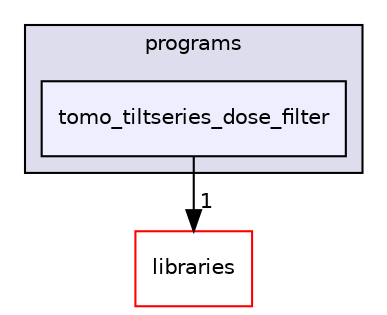 digraph "xmipp/applications/programs/tomo_tiltseries_dose_filter" {
  compound=true
  node [ fontsize="10", fontname="Helvetica"];
  edge [ labelfontsize="10", labelfontname="Helvetica"];
  subgraph clusterdir_592b16dc4070b933e5655da2b0d20bbb {
    graph [ bgcolor="#ddddee", pencolor="black", label="programs" fontname="Helvetica", fontsize="10", URL="dir_592b16dc4070b933e5655da2b0d20bbb.html"]
  dir_cf8b38d1db73a88e2c10c2c0bdb56a43 [shape=box, label="tomo_tiltseries_dose_filter", style="filled", fillcolor="#eeeeff", pencolor="black", URL="dir_cf8b38d1db73a88e2c10c2c0bdb56a43.html"];
  }
  dir_29dba3f3840f20df3b04d1972e99046b [shape=box label="libraries" fillcolor="white" style="filled" color="red" URL="dir_29dba3f3840f20df3b04d1972e99046b.html"];
  dir_cf8b38d1db73a88e2c10c2c0bdb56a43->dir_29dba3f3840f20df3b04d1972e99046b [headlabel="1", labeldistance=1.5 headhref="dir_000218_000042.html"];
}
